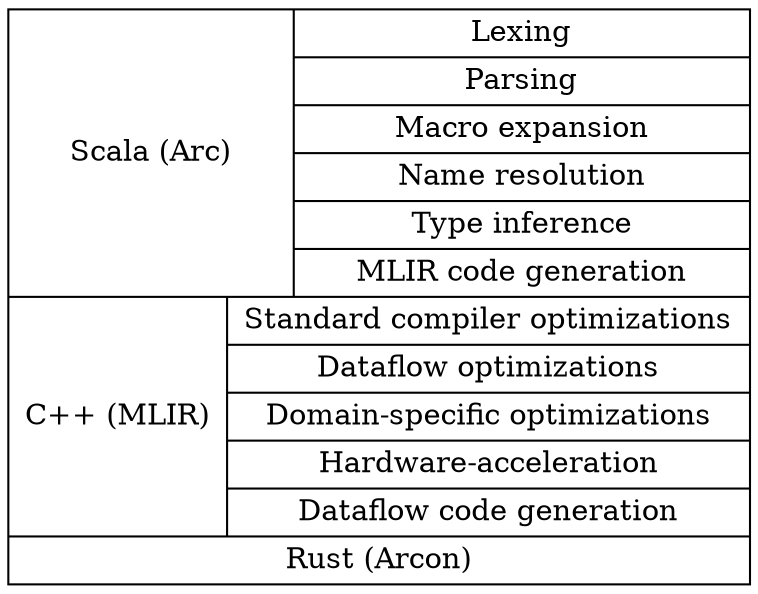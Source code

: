 digraph structs {
    node [shape=record];
    struct3 [
        label="
            {
                { Scala (Arc) | {
                    Lexing
                    |
                    Parsing
                    |
                    Macro expansion
                    |
                    Name resolution
                    |
                    Type inference
                    |
                    MLIR code generation
                    }
                }
                |
                { C++ (MLIR) | {
                    Standard compiler optimizations
                    |
                    Dataflow optimizations
                    |
                    Domain-specific optimizations
                    |
                    Hardware-acceleration
                    |
                    Dataflow code generation
                    }
                }
                |
                { Rust (Arcon) }
            }
        "
    ];
}
